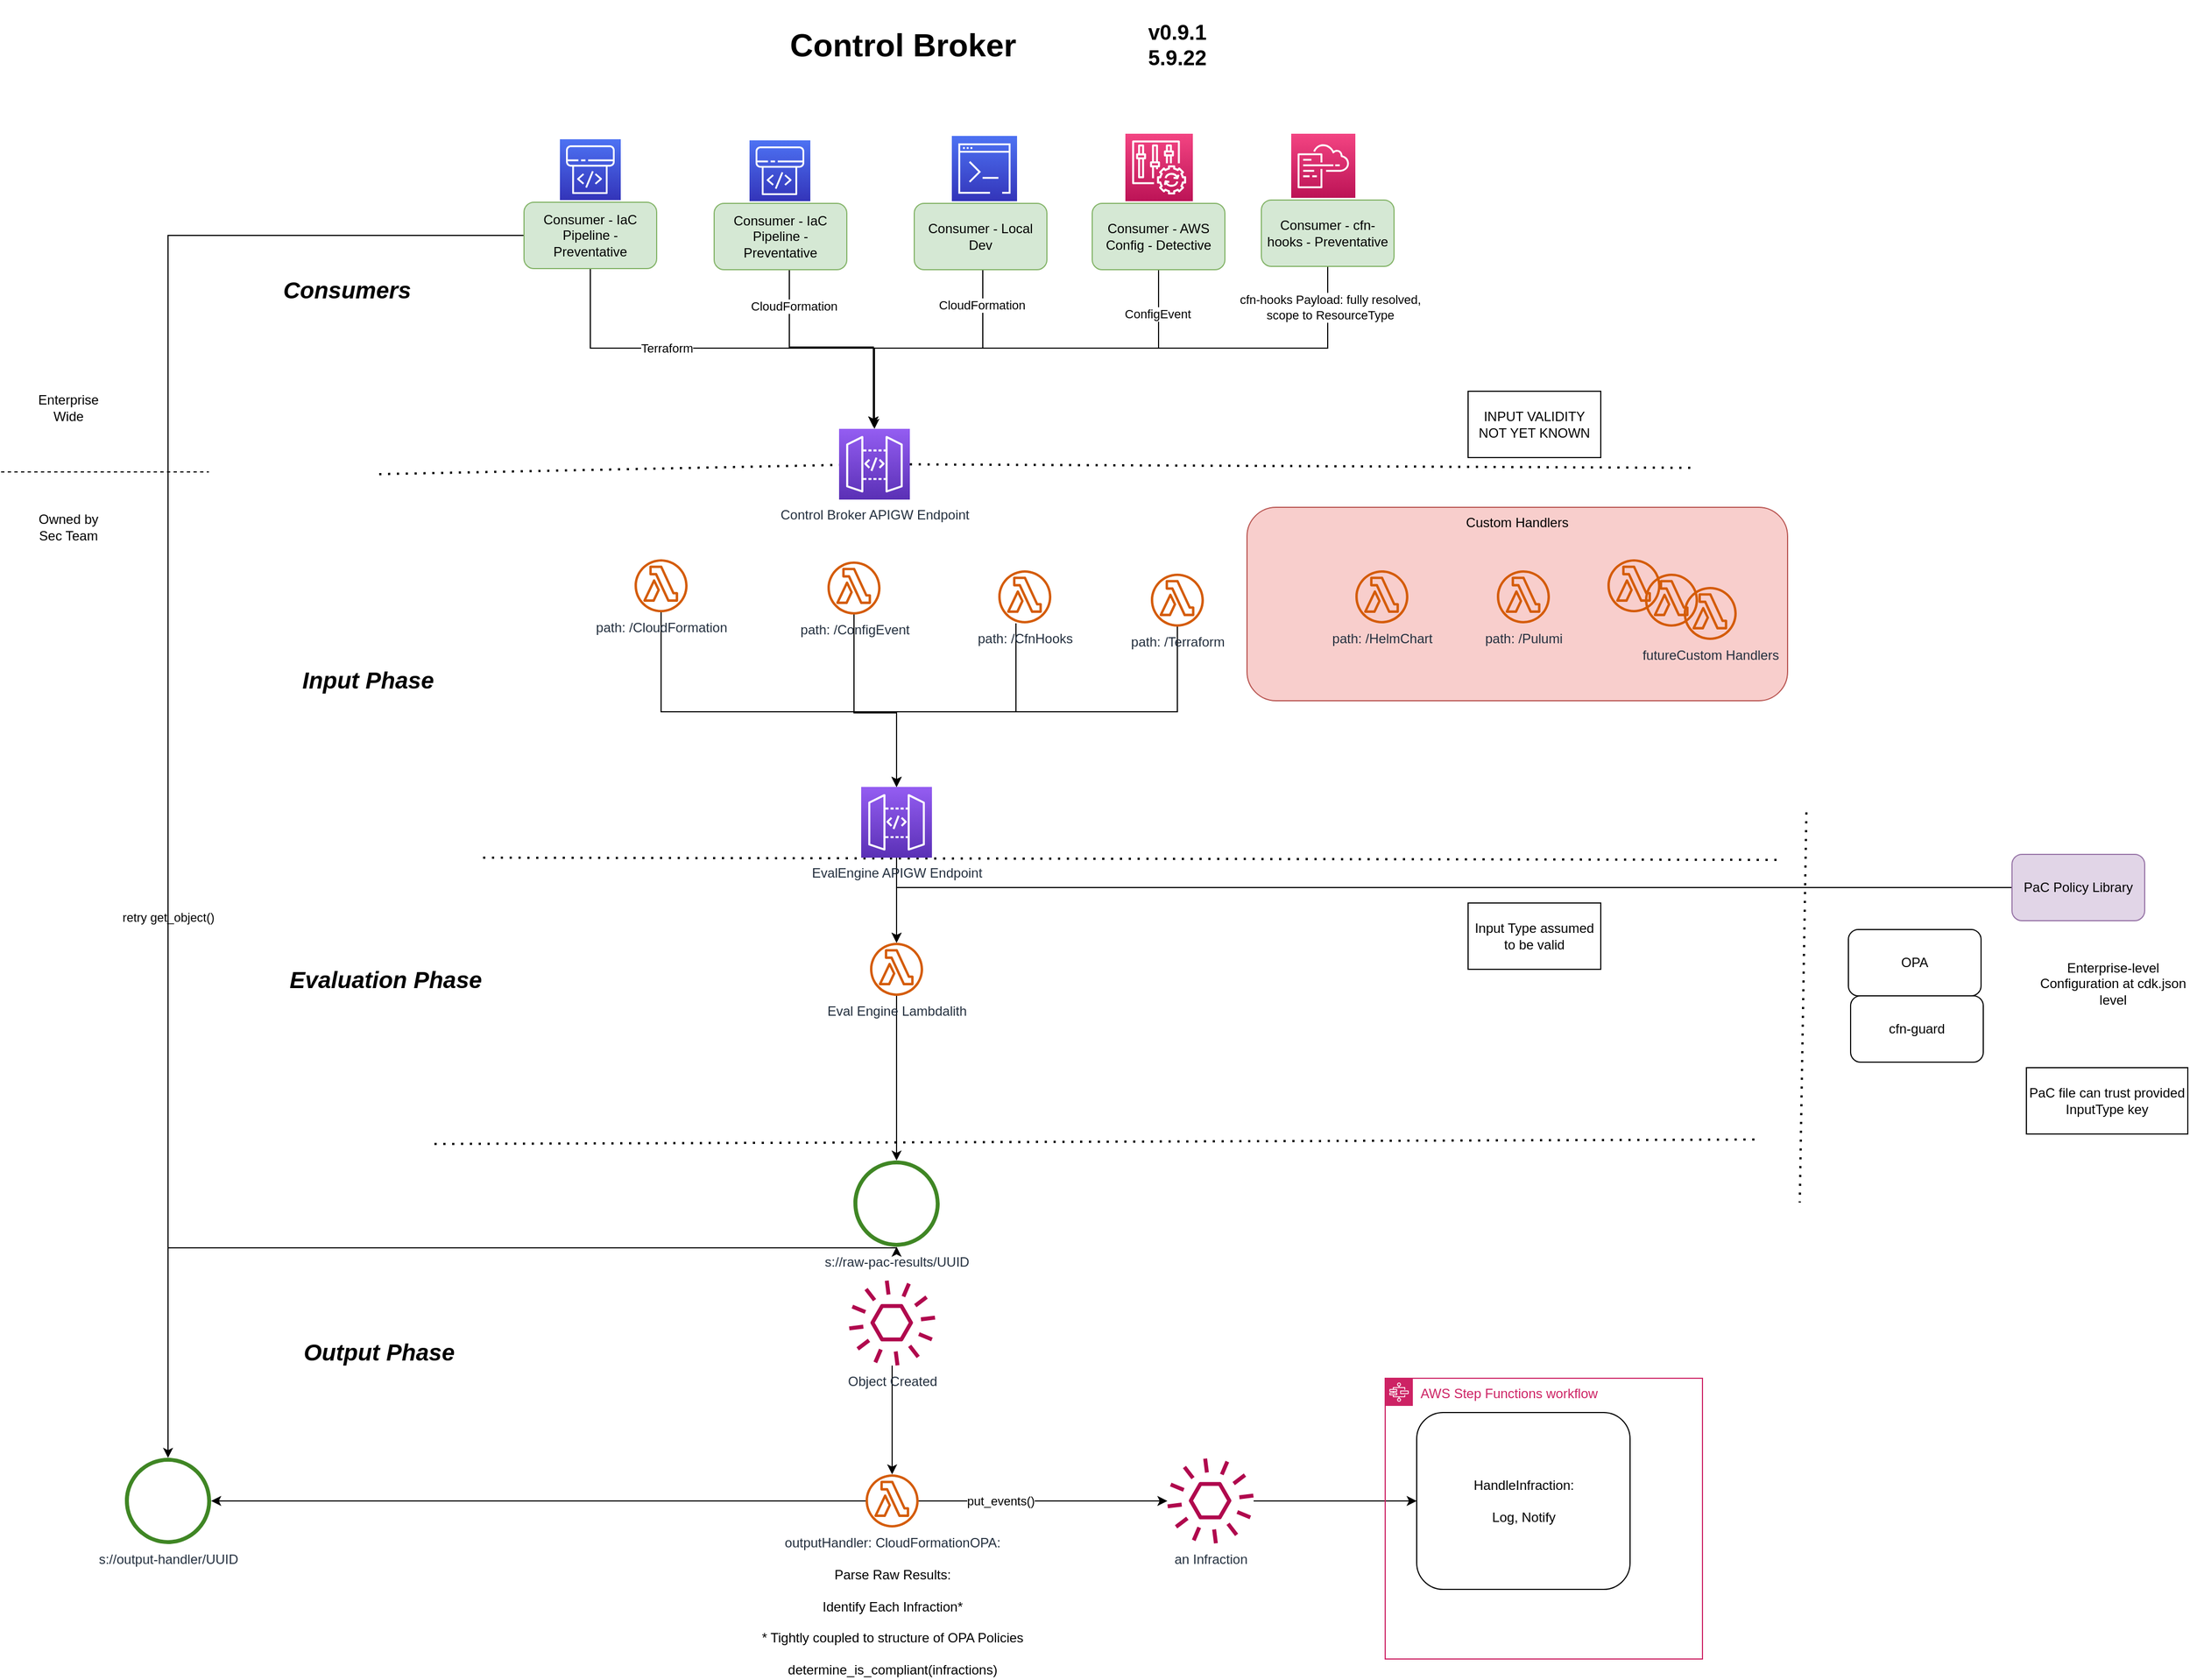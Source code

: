 <mxfile version="17.4.6" type="github">
  <diagram id="O6_g6rfeyY3l5yGmUPyJ" name="Page-1">
    <mxGraphModel dx="509" dy="277" grid="0" gridSize="10" guides="1" tooltips="1" connect="1" arrows="1" fold="1" page="0" pageScale="1" pageWidth="850" pageHeight="1100" math="0" shadow="0">
      <root>
        <mxCell id="0" />
        <mxCell id="1" parent="0" />
        <mxCell id="byVDY29nQZF4VSURBHe3-1" value="Custom Handlers" style="fillColor=#f8cecc;strokeColor=#b85450;dashed=0;verticalAlign=top;fontStyle=0;rounded=1;" parent="1" vertex="1">
          <mxGeometry x="3681" y="2134" width="489" height="175" as="geometry" />
        </mxCell>
        <mxCell id="byVDY29nQZF4VSURBHe3-5" style="edgeStyle=orthogonalEdgeStyle;rounded=0;orthogonalLoop=1;jettySize=auto;html=1;" parent="1" source="byVDY29nQZF4VSURBHe3-7" edge="1">
          <mxGeometry relative="1" as="geometry">
            <mxPoint x="3343" y="2061" as="targetPoint" />
            <Array as="points">
              <mxPoint x="3267" y="1989" />
              <mxPoint x="3343" y="1989" />
            </Array>
          </mxGeometry>
        </mxCell>
        <mxCell id="byVDY29nQZF4VSURBHe3-6" value="CloudFormation" style="edgeLabel;html=1;align=center;verticalAlign=middle;resizable=0;points=[];" parent="byVDY29nQZF4VSURBHe3-5" vertex="1" connectable="0">
          <mxGeometry x="-0.701" y="4" relative="1" as="geometry">
            <mxPoint as="offset" />
          </mxGeometry>
        </mxCell>
        <mxCell id="byVDY29nQZF4VSURBHe3-7" value="Consumer - IaC Pipeline - Preventative" style="rounded=1;whiteSpace=wrap;html=1;fillColor=#d5e8d4;strokeColor=#82b366;" parent="1" vertex="1">
          <mxGeometry x="3199" y="1859" width="120" height="60" as="geometry" />
        </mxCell>
        <mxCell id="byVDY29nQZF4VSURBHe3-8" style="edgeStyle=orthogonalEdgeStyle;rounded=0;orthogonalLoop=1;jettySize=auto;html=1;" parent="1" source="byVDY29nQZF4VSURBHe3-10" edge="1">
          <mxGeometry relative="1" as="geometry">
            <mxPoint x="3343" y="2061" as="targetPoint" />
            <Array as="points">
              <mxPoint x="3442" y="1990" />
              <mxPoint x="3343" y="1990" />
            </Array>
          </mxGeometry>
        </mxCell>
        <mxCell id="byVDY29nQZF4VSURBHe3-9" value="CloudFormation" style="edgeLabel;html=1;align=center;verticalAlign=middle;resizable=0;points=[];" parent="byVDY29nQZF4VSURBHe3-8" vertex="1" connectable="0">
          <mxGeometry x="-0.737" y="-1" relative="1" as="geometry">
            <mxPoint as="offset" />
          </mxGeometry>
        </mxCell>
        <mxCell id="byVDY29nQZF4VSURBHe3-10" value="Consumer - Local Dev" style="rounded=1;whiteSpace=wrap;html=1;fillColor=#d5e8d4;strokeColor=#82b366;" parent="1" vertex="1">
          <mxGeometry x="3380" y="1859" width="120" height="60" as="geometry" />
        </mxCell>
        <mxCell id="byVDY29nQZF4VSURBHe3-11" value="" style="endArrow=none;dashed=1;html=1;dashPattern=1 3;strokeWidth=2;rounded=0;startArrow=none;" parent="1" source="byVDY29nQZF4VSURBHe3-29" edge="1">
          <mxGeometry width="50" height="50" relative="1" as="geometry">
            <mxPoint x="2896" y="2104" as="sourcePoint" />
            <mxPoint x="4083" y="2098.289" as="targetPoint" />
          </mxGeometry>
        </mxCell>
        <mxCell id="byVDY29nQZF4VSURBHe3-12" value="Input Type assumed to be valid" style="rounded=0;whiteSpace=wrap;html=1;" parent="1" vertex="1">
          <mxGeometry x="3881" y="2492" width="120" height="60" as="geometry" />
        </mxCell>
        <mxCell id="byVDY29nQZF4VSURBHe3-13" value="INPUT VALIDITY NOT YET KNOWN" style="rounded=0;whiteSpace=wrap;html=1;" parent="1" vertex="1">
          <mxGeometry x="3881" y="2029" width="120" height="60" as="geometry" />
        </mxCell>
        <mxCell id="byVDY29nQZF4VSURBHe3-16" value="" style="endArrow=none;dashed=1;html=1;dashPattern=1 3;strokeWidth=2;rounded=0;" parent="1" edge="1">
          <mxGeometry width="50" height="50" relative="1" as="geometry">
            <mxPoint x="2946" y="2710" as="sourcePoint" />
            <mxPoint x="4140" y="2706" as="targetPoint" />
          </mxGeometry>
        </mxCell>
        <mxCell id="byVDY29nQZF4VSURBHe3-17" value="" style="endArrow=none;dashed=1;html=1;dashPattern=1 3;strokeWidth=2;rounded=0;startArrow=none;" parent="1" edge="1">
          <mxGeometry width="50" height="50" relative="1" as="geometry">
            <mxPoint x="2990" y="2451" as="sourcePoint" />
            <mxPoint x="4166" y="2453" as="targetPoint" />
          </mxGeometry>
        </mxCell>
        <mxCell id="byVDY29nQZF4VSURBHe3-69" style="edgeStyle=orthogonalEdgeStyle;rounded=0;orthogonalLoop=1;jettySize=auto;html=1;fontSize=19;" parent="1" source="byVDY29nQZF4VSURBHe3-19" target="byVDY29nQZF4VSURBHe3-62" edge="1">
          <mxGeometry relative="1" as="geometry" />
        </mxCell>
        <mxCell id="byVDY29nQZF4VSURBHe3-19" value="PaC Policy Library" style="rounded=1;whiteSpace=wrap;html=1;fillColor=#e1d5e7;strokeColor=#9673a6;" parent="1" vertex="1">
          <mxGeometry x="4373" y="2448" width="120" height="60" as="geometry" />
        </mxCell>
        <mxCell id="byVDY29nQZF4VSURBHe3-20" value="PaC file can trust provided InputType key" style="rounded=0;whiteSpace=wrap;html=1;" parent="1" vertex="1">
          <mxGeometry x="4386" y="2641" width="146" height="60" as="geometry" />
        </mxCell>
        <mxCell id="byVDY29nQZF4VSURBHe3-21" style="edgeStyle=orthogonalEdgeStyle;rounded=0;orthogonalLoop=1;jettySize=auto;html=1;" parent="1" source="byVDY29nQZF4VSURBHe3-23" edge="1">
          <mxGeometry relative="1" as="geometry">
            <mxPoint x="3343" y="2061" as="targetPoint" />
            <Array as="points">
              <mxPoint x="3601" y="1990" />
              <mxPoint x="3343" y="1990" />
            </Array>
          </mxGeometry>
        </mxCell>
        <mxCell id="byVDY29nQZF4VSURBHe3-22" value="ConfigEvent" style="edgeLabel;html=1;align=center;verticalAlign=middle;resizable=0;points=[];" parent="byVDY29nQZF4VSURBHe3-21" vertex="1" connectable="0">
          <mxGeometry x="-0.799" y="-1" relative="1" as="geometry">
            <mxPoint as="offset" />
          </mxGeometry>
        </mxCell>
        <mxCell id="byVDY29nQZF4VSURBHe3-23" value="Consumer - AWS Config - Detective" style="rounded=1;whiteSpace=wrap;html=1;fillColor=#d5e8d4;strokeColor=#82b366;" parent="1" vertex="1">
          <mxGeometry x="3541" y="1859" width="120" height="60" as="geometry" />
        </mxCell>
        <mxCell id="byVDY29nQZF4VSURBHe3-24" style="edgeStyle=orthogonalEdgeStyle;rounded=0;orthogonalLoop=1;jettySize=auto;html=1;" parent="1" source="byVDY29nQZF4VSURBHe3-28" edge="1">
          <mxGeometry relative="1" as="geometry">
            <mxPoint x="3343" y="2061" as="targetPoint" />
            <Array as="points">
              <mxPoint x="3087" y="1990" />
              <mxPoint x="3343" y="1990" />
            </Array>
          </mxGeometry>
        </mxCell>
        <mxCell id="byVDY29nQZF4VSURBHe3-25" value="Terraform" style="edgeLabel;html=1;align=center;verticalAlign=middle;resizable=0;points=[];" parent="byVDY29nQZF4VSURBHe3-24" vertex="1" connectable="0">
          <mxGeometry x="-0.293" relative="1" as="geometry">
            <mxPoint as="offset" />
          </mxGeometry>
        </mxCell>
        <mxCell id="byVDY29nQZF4VSURBHe3-26" style="edgeStyle=orthogonalEdgeStyle;rounded=0;orthogonalLoop=1;jettySize=auto;html=1;" parent="1" source="byVDY29nQZF4VSURBHe3-28" target="Pe6eLcHGZdQqA4otXiGX-3" edge="1">
          <mxGeometry relative="1" as="geometry">
            <mxPoint x="2766" y="1993.001" as="targetPoint" />
            <Array as="points">
              <mxPoint x="2705" y="1888" />
              <mxPoint x="2705" y="2804" />
            </Array>
          </mxGeometry>
        </mxCell>
        <mxCell id="byVDY29nQZF4VSURBHe3-27" value="retry get_object()" style="edgeLabel;html=1;align=center;verticalAlign=middle;resizable=0;points=[];" parent="byVDY29nQZF4VSURBHe3-26" vertex="1" connectable="0">
          <mxGeometry x="-0.011" relative="1" as="geometry">
            <mxPoint as="offset" />
          </mxGeometry>
        </mxCell>
        <mxCell id="Pe6eLcHGZdQqA4otXiGX-18" style="edgeStyle=orthogonalEdgeStyle;rounded=0;orthogonalLoop=1;jettySize=auto;html=1;fontSize=21;" parent="1" source="byVDY29nQZF4VSURBHe3-28" edge="1" target="bNEK6T78voPbk1FEEOTQ-4">
          <mxGeometry relative="1" as="geometry">
            <mxPoint x="2701.5" y="3180" as="targetPoint" />
          </mxGeometry>
        </mxCell>
        <mxCell id="byVDY29nQZF4VSURBHe3-28" value="Consumer - IaC Pipeline - Preventative" style="rounded=1;whiteSpace=wrap;html=1;fillColor=#d5e8d4;strokeColor=#82b366;" parent="1" vertex="1">
          <mxGeometry x="3027" y="1858" width="120" height="60" as="geometry" />
        </mxCell>
        <mxCell id="byVDY29nQZF4VSURBHe3-29" value="Control Broker APIGW Endpoint" style="sketch=0;points=[[0,0,0],[0.25,0,0],[0.5,0,0],[0.75,0,0],[1,0,0],[0,1,0],[0.25,1,0],[0.5,1,0],[0.75,1,0],[1,1,0],[0,0.25,0],[0,0.5,0],[0,0.75,0],[1,0.25,0],[1,0.5,0],[1,0.75,0]];outlineConnect=0;fontColor=#232F3E;gradientColor=#945DF2;gradientDirection=north;fillColor=#5A30B5;strokeColor=#ffffff;dashed=0;verticalLabelPosition=bottom;verticalAlign=top;align=center;html=1;fontSize=12;fontStyle=0;aspect=fixed;shape=mxgraph.aws4.resourceIcon;resIcon=mxgraph.aws4.api_gateway;" parent="1" vertex="1">
          <mxGeometry x="3312" y="2063" width="64" height="64" as="geometry" />
        </mxCell>
        <mxCell id="byVDY29nQZF4VSURBHe3-30" value="" style="endArrow=none;dashed=1;html=1;dashPattern=1 3;strokeWidth=2;rounded=0;" parent="1" target="byVDY29nQZF4VSURBHe3-29" edge="1">
          <mxGeometry width="50" height="50" relative="1" as="geometry">
            <mxPoint x="2896" y="2104" as="sourcePoint" />
            <mxPoint x="4083" y="2098.289" as="targetPoint" />
          </mxGeometry>
        </mxCell>
        <mxCell id="byVDY29nQZF4VSURBHe3-64" style="edgeStyle=orthogonalEdgeStyle;rounded=0;orthogonalLoop=1;jettySize=auto;html=1;fontSize=19;" parent="1" source="byVDY29nQZF4VSURBHe3-32" target="byVDY29nQZF4VSURBHe3-59" edge="1">
          <mxGeometry relative="1" as="geometry">
            <Array as="points">
              <mxPoint x="3151" y="2319" />
              <mxPoint x="3364" y="2319" />
            </Array>
          </mxGeometry>
        </mxCell>
        <mxCell id="byVDY29nQZF4VSURBHe3-32" value="path: /CloudFormation" style="sketch=0;outlineConnect=0;fontColor=#232F3E;gradientColor=none;fillColor=#D45B07;strokeColor=none;dashed=0;verticalLabelPosition=bottom;verticalAlign=top;align=center;html=1;fontSize=12;fontStyle=0;aspect=fixed;pointerEvents=1;shape=mxgraph.aws4.lambda_function;" parent="1" vertex="1">
          <mxGeometry x="3127" y="2181" width="48" height="48" as="geometry" />
        </mxCell>
        <mxCell id="byVDY29nQZF4VSURBHe3-65" style="edgeStyle=orthogonalEdgeStyle;rounded=0;orthogonalLoop=1;jettySize=auto;html=1;fontSize=19;" parent="1" source="byVDY29nQZF4VSURBHe3-34" target="byVDY29nQZF4VSURBHe3-59" edge="1">
          <mxGeometry relative="1" as="geometry">
            <Array as="points">
              <mxPoint x="3325" y="2320" />
              <mxPoint x="3364" y="2320" />
            </Array>
          </mxGeometry>
        </mxCell>
        <mxCell id="byVDY29nQZF4VSURBHe3-34" value="path: /ConfigEvent" style="sketch=0;outlineConnect=0;fontColor=#232F3E;gradientColor=none;fillColor=#D45B07;strokeColor=none;dashed=0;verticalLabelPosition=bottom;verticalAlign=top;align=center;html=1;fontSize=12;fontStyle=0;aspect=fixed;pointerEvents=1;shape=mxgraph.aws4.lambda_function;" parent="1" vertex="1">
          <mxGeometry x="3301.5" y="2183" width="48" height="48" as="geometry" />
        </mxCell>
        <mxCell id="byVDY29nQZF4VSURBHe3-66" style="edgeStyle=orthogonalEdgeStyle;rounded=0;orthogonalLoop=1;jettySize=auto;html=1;fontSize=19;" parent="1" source="byVDY29nQZF4VSURBHe3-37" target="byVDY29nQZF4VSURBHe3-59" edge="1">
          <mxGeometry relative="1" as="geometry">
            <Array as="points">
              <mxPoint x="3618" y="2319" />
              <mxPoint x="3364" y="2319" />
            </Array>
          </mxGeometry>
        </mxCell>
        <mxCell id="byVDY29nQZF4VSURBHe3-37" value="path: /Terraform" style="sketch=0;outlineConnect=0;fontColor=#232F3E;gradientColor=none;fillColor=#D45B07;strokeColor=none;dashed=0;verticalLabelPosition=bottom;verticalAlign=top;align=center;html=1;fontSize=12;fontStyle=0;aspect=fixed;pointerEvents=1;shape=mxgraph.aws4.lambda_function;" parent="1" vertex="1">
          <mxGeometry x="3594" y="2194" width="48" height="48" as="geometry" />
        </mxCell>
        <mxCell id="byVDY29nQZF4VSURBHe3-38" value="path: /HelmChart" style="sketch=0;outlineConnect=0;fontColor=#232F3E;gradientColor=none;fillColor=#D45B07;strokeColor=none;dashed=0;verticalLabelPosition=bottom;verticalAlign=top;align=center;html=1;fontSize=12;fontStyle=0;aspect=fixed;pointerEvents=1;shape=mxgraph.aws4.lambda_function;" parent="1" vertex="1">
          <mxGeometry x="3779" y="2191" width="48" height="48" as="geometry" />
        </mxCell>
        <mxCell id="byVDY29nQZF4VSURBHe3-39" value="path: /Pulumi" style="sketch=0;outlineConnect=0;fontColor=#232F3E;gradientColor=none;fillColor=#D45B07;strokeColor=none;dashed=0;verticalLabelPosition=bottom;verticalAlign=top;align=center;html=1;fontSize=12;fontStyle=0;aspect=fixed;pointerEvents=1;shape=mxgraph.aws4.lambda_function;" parent="1" vertex="1">
          <mxGeometry x="3907" y="2191" width="48" height="48" as="geometry" />
        </mxCell>
        <mxCell id="byVDY29nQZF4VSURBHe3-42" value="" style="sketch=0;outlineConnect=0;fontColor=#232F3E;gradientColor=none;fillColor=#D45B07;strokeColor=none;dashed=0;verticalLabelPosition=bottom;verticalAlign=top;align=center;html=1;fontSize=12;fontStyle=0;aspect=fixed;pointerEvents=1;shape=mxgraph.aws4.lambda_function;" parent="1" vertex="1">
          <mxGeometry x="4007" y="2181" width="48" height="48" as="geometry" />
        </mxCell>
        <mxCell id="byVDY29nQZF4VSURBHe3-43" value="" style="sketch=0;outlineConnect=0;fontColor=#232F3E;gradientColor=none;fillColor=#D45B07;strokeColor=none;dashed=0;verticalLabelPosition=bottom;verticalAlign=top;align=center;html=1;fontSize=12;fontStyle=0;aspect=fixed;pointerEvents=1;shape=mxgraph.aws4.lambda_function;" parent="1" vertex="1">
          <mxGeometry x="4041" y="2194" width="48" height="48" as="geometry" />
        </mxCell>
        <mxCell id="byVDY29nQZF4VSURBHe3-44" value="futureCustom Handlers" style="sketch=0;outlineConnect=0;fontColor=#232F3E;gradientColor=none;fillColor=#D45B07;strokeColor=none;dashed=0;verticalLabelPosition=bottom;verticalAlign=top;align=center;html=1;fontSize=12;fontStyle=0;aspect=fixed;pointerEvents=1;shape=mxgraph.aws4.lambda_function;" parent="1" vertex="1">
          <mxGeometry x="4076" y="2206" width="48" height="48" as="geometry" />
        </mxCell>
        <mxCell id="byVDY29nQZF4VSURBHe3-46" value="" style="endArrow=none;dashed=1;html=1;rounded=0;" parent="1" edge="1">
          <mxGeometry width="50" height="50" relative="1" as="geometry">
            <mxPoint x="2554" y="2102" as="sourcePoint" />
            <mxPoint x="2742" y="2102" as="targetPoint" />
          </mxGeometry>
        </mxCell>
        <mxCell id="byVDY29nQZF4VSURBHe3-47" value="Enterprise Wide" style="text;html=1;strokeColor=none;fillColor=none;align=center;verticalAlign=middle;whiteSpace=wrap;rounded=0;" parent="1" vertex="1">
          <mxGeometry x="2585" y="2029" width="60" height="30" as="geometry" />
        </mxCell>
        <mxCell id="byVDY29nQZF4VSURBHe3-48" value="Owned by Sec Team" style="text;html=1;strokeColor=none;fillColor=none;align=center;verticalAlign=middle;whiteSpace=wrap;rounded=0;" parent="1" vertex="1">
          <mxGeometry x="2585" y="2137" width="60" height="30" as="geometry" />
        </mxCell>
        <mxCell id="byVDY29nQZF4VSURBHe3-49" value="OPA" style="rounded=1;whiteSpace=wrap;html=1;" parent="1" vertex="1">
          <mxGeometry x="4225" y="2516" width="120" height="60" as="geometry" />
        </mxCell>
        <mxCell id="byVDY29nQZF4VSURBHe3-50" value="cfn-guard" style="rounded=1;whiteSpace=wrap;html=1;" parent="1" vertex="1">
          <mxGeometry x="4227" y="2576" width="120" height="60" as="geometry" />
        </mxCell>
        <mxCell id="byVDY29nQZF4VSURBHe3-51" value="Enterprise-level Configuration at cdk.json level" style="text;html=1;strokeColor=none;fillColor=none;align=center;verticalAlign=middle;whiteSpace=wrap;rounded=0;" parent="1" vertex="1">
          <mxGeometry x="4396" y="2528" width="137" height="73" as="geometry" />
        </mxCell>
        <mxCell id="byVDY29nQZF4VSURBHe3-58" value="v0.9.1&lt;br style=&quot;font-size: 19px&quot;&gt;5.9.22" style="text;html=1;strokeColor=none;fillColor=none;align=center;verticalAlign=middle;whiteSpace=wrap;rounded=0;fontSize=19;fontStyle=1" parent="1" vertex="1">
          <mxGeometry x="3508" y="1675" width="220" height="82" as="geometry" />
        </mxCell>
        <mxCell id="byVDY29nQZF4VSURBHe3-63" style="edgeStyle=orthogonalEdgeStyle;rounded=0;orthogonalLoop=1;jettySize=auto;html=1;fontSize=19;" parent="1" source="byVDY29nQZF4VSURBHe3-59" target="byVDY29nQZF4VSURBHe3-62" edge="1">
          <mxGeometry relative="1" as="geometry" />
        </mxCell>
        <mxCell id="byVDY29nQZF4VSURBHe3-59" value="EvalEngine APIGW Endpoint" style="sketch=0;points=[[0,0,0],[0.25,0,0],[0.5,0,0],[0.75,0,0],[1,0,0],[0,1,0],[0.25,1,0],[0.5,1,0],[0.75,1,0],[1,1,0],[0,0.25,0],[0,0.5,0],[0,0.75,0],[1,0.25,0],[1,0.5,0],[1,0.75,0]];outlineConnect=0;fontColor=#232F3E;gradientColor=#945DF2;gradientDirection=north;fillColor=#5A30B5;strokeColor=#ffffff;dashed=0;verticalLabelPosition=bottom;verticalAlign=top;align=center;html=1;fontSize=12;fontStyle=0;aspect=fixed;shape=mxgraph.aws4.resourceIcon;resIcon=mxgraph.aws4.api_gateway;" parent="1" vertex="1">
          <mxGeometry x="3332" y="2387" width="64" height="64" as="geometry" />
        </mxCell>
        <mxCell id="Pe6eLcHGZdQqA4otXiGX-4" style="edgeStyle=orthogonalEdgeStyle;rounded=0;orthogonalLoop=1;jettySize=auto;html=1;" parent="1" source="byVDY29nQZF4VSURBHe3-62" target="Pe6eLcHGZdQqA4otXiGX-3" edge="1">
          <mxGeometry relative="1" as="geometry" />
        </mxCell>
        <mxCell id="byVDY29nQZF4VSURBHe3-62" value="Eval Engine Lambdalith" style="sketch=0;outlineConnect=0;fontColor=#232F3E;gradientColor=none;fillColor=#D45B07;strokeColor=none;dashed=0;verticalLabelPosition=bottom;verticalAlign=top;align=center;html=1;fontSize=12;fontStyle=0;aspect=fixed;pointerEvents=1;shape=mxgraph.aws4.lambda_function;" parent="1" vertex="1">
          <mxGeometry x="3340" y="2528" width="48" height="48" as="geometry" />
        </mxCell>
        <mxCell id="ki6wqRR0jORyxwZCw4FG-2" style="edgeStyle=orthogonalEdgeStyle;rounded=0;orthogonalLoop=1;jettySize=auto;html=1;" parent="1" source="ki6wqRR0jORyxwZCw4FG-1" target="byVDY29nQZF4VSURBHe3-59" edge="1">
          <mxGeometry relative="1" as="geometry">
            <Array as="points">
              <mxPoint x="3472" y="2319" />
              <mxPoint x="3364" y="2319" />
            </Array>
          </mxGeometry>
        </mxCell>
        <mxCell id="ki6wqRR0jORyxwZCw4FG-1" value="path: /CfnHooks" style="sketch=0;outlineConnect=0;fontColor=#232F3E;gradientColor=none;fillColor=#D45B07;strokeColor=none;dashed=0;verticalLabelPosition=bottom;verticalAlign=top;align=center;html=1;fontSize=12;fontStyle=0;aspect=fixed;pointerEvents=1;shape=mxgraph.aws4.lambda_function;" parent="1" vertex="1">
          <mxGeometry x="3456" y="2191" width="48" height="48" as="geometry" />
        </mxCell>
        <mxCell id="ki6wqRR0jORyxwZCw4FG-4" style="edgeStyle=orthogonalEdgeStyle;rounded=0;orthogonalLoop=1;jettySize=auto;html=1;entryX=0.5;entryY=0;entryDx=0;entryDy=0;entryPerimeter=0;" parent="1" source="ki6wqRR0jORyxwZCw4FG-3" target="byVDY29nQZF4VSURBHe3-29" edge="1">
          <mxGeometry relative="1" as="geometry">
            <Array as="points">
              <mxPoint x="3754" y="1990" />
              <mxPoint x="3344" y="1990" />
            </Array>
          </mxGeometry>
        </mxCell>
        <mxCell id="ki6wqRR0jORyxwZCw4FG-5" value="cfn-hooks Payload: fully resolved,&lt;br&gt;scope to ResourceType" style="edgeLabel;html=1;align=center;verticalAlign=middle;resizable=0;points=[];" parent="ki6wqRR0jORyxwZCw4FG-4" vertex="1" connectable="0">
          <mxGeometry x="-0.806" y="2" relative="1" as="geometry">
            <mxPoint y="-17" as="offset" />
          </mxGeometry>
        </mxCell>
        <mxCell id="ki6wqRR0jORyxwZCw4FG-3" value="Consumer - cfn-hooks - Preventative" style="rounded=1;whiteSpace=wrap;html=1;fillColor=#d5e8d4;strokeColor=#82b366;" parent="1" vertex="1">
          <mxGeometry x="3694" y="1856" width="120" height="60" as="geometry" />
        </mxCell>
        <mxCell id="Pe6eLcHGZdQqA4otXiGX-1" value="" style="endArrow=none;dashed=1;html=1;dashPattern=1 3;strokeWidth=2;rounded=0;" parent="1" edge="1">
          <mxGeometry width="50" height="50" relative="1" as="geometry">
            <mxPoint x="4187" y="2410" as="sourcePoint" />
            <mxPoint x="4181" y="2763" as="targetPoint" />
          </mxGeometry>
        </mxCell>
        <mxCell id="Pe6eLcHGZdQqA4otXiGX-3" value="s://raw-pac-results/UUID" style="sketch=0;outlineConnect=0;fontColor=#232F3E;gradientColor=none;fillColor=#3F8624;strokeColor=none;dashed=0;verticalLabelPosition=bottom;verticalAlign=top;align=center;html=1;fontSize=12;fontStyle=0;aspect=fixed;pointerEvents=1;shape=mxgraph.aws4.object;" parent="1" vertex="1">
          <mxGeometry x="3325" y="2725" width="78" height="78" as="geometry" />
        </mxCell>
        <mxCell id="Pe6eLcHGZdQqA4otXiGX-7" value="HandleInfraction:&lt;br&gt;&lt;br&gt;Log, Notify" style="rounded=1;whiteSpace=wrap;html=1;" parent="1" vertex="1">
          <mxGeometry x="3834.5" y="2953" width="193" height="160" as="geometry" />
        </mxCell>
        <mxCell id="Pe6eLcHGZdQqA4otXiGX-17" style="edgeStyle=orthogonalEdgeStyle;rounded=0;orthogonalLoop=1;jettySize=auto;html=1;fontSize=21;" parent="1" source="Pe6eLcHGZdQqA4otXiGX-9" target="Pe6eLcHGZdQqA4otXiGX-7" edge="1">
          <mxGeometry relative="1" as="geometry" />
        </mxCell>
        <mxCell id="Pe6eLcHGZdQqA4otXiGX-9" value="an Infraction" style="sketch=0;outlineConnect=0;fontColor=#232F3E;gradientColor=none;fillColor=#B0084D;strokeColor=none;dashed=0;verticalLabelPosition=bottom;verticalAlign=top;align=center;html=1;fontSize=12;fontStyle=0;aspect=fixed;pointerEvents=1;shape=mxgraph.aws4.event;" parent="1" vertex="1">
          <mxGeometry x="3609" y="2994" width="78" height="78" as="geometry" />
        </mxCell>
        <mxCell id="Pe6eLcHGZdQqA4otXiGX-22" style="edgeStyle=orthogonalEdgeStyle;rounded=0;orthogonalLoop=1;jettySize=auto;html=1;fontSize=21;" parent="1" source="Pe6eLcHGZdQqA4otXiGX-10" target="Pe6eLcHGZdQqA4otXiGX-9" edge="1">
          <mxGeometry relative="1" as="geometry" />
        </mxCell>
        <mxCell id="bNEK6T78voPbk1FEEOTQ-2" value="put_events()" style="edgeLabel;html=1;align=center;verticalAlign=middle;resizable=0;points=[];" parent="Pe6eLcHGZdQqA4otXiGX-22" vertex="1" connectable="0">
          <mxGeometry x="-0.342" relative="1" as="geometry">
            <mxPoint as="offset" />
          </mxGeometry>
        </mxCell>
        <mxCell id="bNEK6T78voPbk1FEEOTQ-5" style="edgeStyle=orthogonalEdgeStyle;rounded=0;orthogonalLoop=1;jettySize=auto;html=1;" parent="1" source="Pe6eLcHGZdQqA4otXiGX-10" target="bNEK6T78voPbk1FEEOTQ-4" edge="1">
          <mxGeometry relative="1" as="geometry" />
        </mxCell>
        <mxCell id="Pe6eLcHGZdQqA4otXiGX-10" value="outputHandler: CloudFormationOPA:&lt;br&gt;&lt;br&gt;&lt;span style=&quot;color: rgb(0, 0, 0);&quot;&gt;Parse Raw Results:&lt;/span&gt;&lt;br style=&quot;color: rgb(0, 0, 0);&quot;&gt;&lt;br style=&quot;color: rgb(0, 0, 0);&quot;&gt;&lt;span style=&quot;color: rgb(0, 0, 0);&quot;&gt;Identify Each Infraction*&lt;/span&gt;&lt;br style=&quot;color: rgb(0, 0, 0);&quot;&gt;&lt;br style=&quot;color: rgb(0, 0, 0);&quot;&gt;&lt;span style=&quot;color: rgb(0, 0, 0);&quot;&gt;* Tightly coupled to structure of OPA Policies&lt;br&gt;&lt;br&gt;&lt;/span&gt;&lt;span style=&quot;color: rgb(0, 0, 0);&quot;&gt;determine_is_compliant(infractions)&lt;/span&gt;&lt;span style=&quot;color: rgb(0, 0, 0);&quot;&gt;&lt;br&gt;&lt;/span&gt;" style="sketch=0;outlineConnect=0;fontColor=#232F3E;gradientColor=none;fillColor=#D45B07;strokeColor=none;dashed=0;verticalLabelPosition=bottom;verticalAlign=top;align=center;html=1;fontSize=12;fontStyle=0;aspect=fixed;pointerEvents=1;shape=mxgraph.aws4.lambda_function;" parent="1" vertex="1">
          <mxGeometry x="3336" y="3009" width="48" height="48" as="geometry" />
        </mxCell>
        <mxCell id="Pe6eLcHGZdQqA4otXiGX-11" value="Input Phase" style="text;html=1;strokeColor=none;fillColor=none;align=center;verticalAlign=middle;whiteSpace=wrap;rounded=0;fontSize=21;fontStyle=3" parent="1" vertex="1">
          <mxGeometry x="2805" y="2277" width="162" height="26" as="geometry" />
        </mxCell>
        <mxCell id="Pe6eLcHGZdQqA4otXiGX-12" value="Evaluation Phase" style="text;html=1;strokeColor=none;fillColor=none;align=center;verticalAlign=middle;whiteSpace=wrap;rounded=0;fontSize=21;fontStyle=3" parent="1" vertex="1">
          <mxGeometry x="2801" y="2548" width="202" height="26" as="geometry" />
        </mxCell>
        <mxCell id="Pe6eLcHGZdQqA4otXiGX-13" value="Output Phase" style="text;html=1;strokeColor=none;fillColor=none;align=center;verticalAlign=middle;whiteSpace=wrap;rounded=0;fontSize=21;fontStyle=3" parent="1" vertex="1">
          <mxGeometry x="2795" y="2885" width="202" height="26" as="geometry" />
        </mxCell>
        <mxCell id="Pe6eLcHGZdQqA4otXiGX-23" value="" style="sketch=0;points=[[0,0,0],[0.25,0,0],[0.5,0,0],[0.75,0,0],[1,0,0],[0,1,0],[0.25,1,0],[0.5,1,0],[0.75,1,0],[1,1,0],[0,0.25,0],[0,0.5,0],[0,0.75,0],[1,0.25,0],[1,0.5,0],[1,0.75,0]];outlineConnect=0;fontColor=#232F3E;gradientColor=#4D72F3;gradientDirection=north;fillColor=#3334B9;strokeColor=#ffffff;dashed=0;verticalLabelPosition=bottom;verticalAlign=top;align=center;html=1;fontSize=12;fontStyle=0;aspect=fixed;shape=mxgraph.aws4.resourceIcon;resIcon=mxgraph.aws4.codepipeline;" parent="1" vertex="1">
          <mxGeometry x="3231" y="1802" width="55" height="55" as="geometry" />
        </mxCell>
        <mxCell id="Pe6eLcHGZdQqA4otXiGX-24" value="" style="sketch=0;points=[[0,0,0],[0.25,0,0],[0.5,0,0],[0.75,0,0],[1,0,0],[0,1,0],[0.25,1,0],[0.5,1,0],[0.75,1,0],[1,1,0],[0,0.25,0],[0,0.5,0],[0,0.75,0],[1,0.25,0],[1,0.5,0],[1,0.75,0]];outlineConnect=0;fontColor=#232F3E;gradientColor=#4D72F3;gradientDirection=north;fillColor=#3334B9;strokeColor=#ffffff;dashed=0;verticalLabelPosition=bottom;verticalAlign=top;align=center;html=1;fontSize=12;fontStyle=0;aspect=fixed;shape=mxgraph.aws4.resourceIcon;resIcon=mxgraph.aws4.codepipeline;" parent="1" vertex="1">
          <mxGeometry x="3059.5" y="1801" width="55" height="55" as="geometry" />
        </mxCell>
        <mxCell id="Pe6eLcHGZdQqA4otXiGX-25" value="" style="sketch=0;points=[[0,0,0],[0.25,0,0],[0.5,0,0],[0.75,0,0],[1,0,0],[0,1,0],[0.25,1,0],[0.5,1,0],[0.75,1,0],[1,1,0],[0,0.25,0],[0,0.5,0],[0,0.75,0],[1,0.25,0],[1,0.5,0],[1,0.75,0]];outlineConnect=0;fontColor=#232F3E;gradientColor=#4D72F3;gradientDirection=north;fillColor=#3334B9;strokeColor=#ffffff;dashed=0;verticalLabelPosition=bottom;verticalAlign=top;align=center;html=1;fontSize=12;fontStyle=0;aspect=fixed;shape=mxgraph.aws4.resourceIcon;resIcon=mxgraph.aws4.command_line_interface;" parent="1" vertex="1">
          <mxGeometry x="3414" y="1798" width="59" height="59" as="geometry" />
        </mxCell>
        <mxCell id="Pe6eLcHGZdQqA4otXiGX-27" value="" style="sketch=0;points=[[0,0,0],[0.25,0,0],[0.5,0,0],[0.75,0,0],[1,0,0],[0,1,0],[0.25,1,0],[0.5,1,0],[0.75,1,0],[1,1,0],[0,0.25,0],[0,0.5,0],[0,0.75,0],[1,0.25,0],[1,0.5,0],[1,0.75,0]];points=[[0,0,0],[0.25,0,0],[0.5,0,0],[0.75,0,0],[1,0,0],[0,1,0],[0.25,1,0],[0.5,1,0],[0.75,1,0],[1,1,0],[0,0.25,0],[0,0.5,0],[0,0.75,0],[1,0.25,0],[1,0.5,0],[1,0.75,0]];outlineConnect=0;fontColor=#232F3E;gradientColor=#F34482;gradientDirection=north;fillColor=#BC1356;strokeColor=#ffffff;dashed=0;verticalLabelPosition=bottom;verticalAlign=top;align=center;html=1;fontSize=12;fontStyle=0;aspect=fixed;shape=mxgraph.aws4.resourceIcon;resIcon=mxgraph.aws4.config;" parent="1" vertex="1">
          <mxGeometry x="3571" y="1796" width="61" height="61" as="geometry" />
        </mxCell>
        <mxCell id="Pe6eLcHGZdQqA4otXiGX-28" value="" style="sketch=0;points=[[0,0,0],[0.25,0,0],[0.5,0,0],[0.75,0,0],[1,0,0],[0,1,0],[0.25,1,0],[0.5,1,0],[0.75,1,0],[1,1,0],[0,0.25,0],[0,0.5,0],[0,0.75,0],[1,0.25,0],[1,0.5,0],[1,0.75,0]];points=[[0,0,0],[0.25,0,0],[0.5,0,0],[0.75,0,0],[1,0,0],[0,1,0],[0.25,1,0],[0.5,1,0],[0.75,1,0],[1,1,0],[0,0.25,0],[0,0.5,0],[0,0.75,0],[1,0.25,0],[1,0.5,0],[1,0.75,0]];outlineConnect=0;fontColor=#232F3E;gradientColor=#F34482;gradientDirection=north;fillColor=#BC1356;strokeColor=#ffffff;dashed=0;verticalLabelPosition=bottom;verticalAlign=top;align=center;html=1;fontSize=12;fontStyle=0;aspect=fixed;shape=mxgraph.aws4.resourceIcon;resIcon=mxgraph.aws4.cloudformation;" parent="1" vertex="1">
          <mxGeometry x="3721" y="1796" width="58" height="58" as="geometry" />
        </mxCell>
        <mxCell id="Pe6eLcHGZdQqA4otXiGX-29" value="&lt;font style=&quot;font-size: 29px;&quot;&gt;Control Broker&lt;/font&gt;" style="text;html=1;strokeColor=none;fillColor=none;align=center;verticalAlign=middle;whiteSpace=wrap;rounded=0;fontSize=19;fontStyle=1" parent="1" vertex="1">
          <mxGeometry x="3260" y="1675" width="220" height="82" as="geometry" />
        </mxCell>
        <mxCell id="LnTNzpP2XTJ122wjodGH-1" value="Consumers" style="text;html=1;strokeColor=none;fillColor=none;align=center;verticalAlign=middle;whiteSpace=wrap;rounded=0;fontSize=21;fontStyle=3" parent="1" vertex="1">
          <mxGeometry x="2786" y="1924" width="162" height="26" as="geometry" />
        </mxCell>
        <mxCell id="LnTNzpP2XTJ122wjodGH-2" value="AWS Step Functions workflow" style="points=[[0,0],[0.25,0],[0.5,0],[0.75,0],[1,0],[1,0.25],[1,0.5],[1,0.75],[1,1],[0.75,1],[0.5,1],[0.25,1],[0,1],[0,0.75],[0,0.5],[0,0.25]];outlineConnect=0;gradientColor=none;html=1;whiteSpace=wrap;fontSize=12;fontStyle=0;container=1;pointerEvents=0;collapsible=0;recursiveResize=0;shape=mxgraph.aws4.group;grIcon=mxgraph.aws4.group_aws_step_functions_workflow;strokeColor=#CD2264;fillColor=none;verticalAlign=top;align=left;spacingLeft=30;fontColor=#CD2264;dashed=0;" parent="1" vertex="1">
          <mxGeometry x="3806" y="2922" width="287" height="254" as="geometry" />
        </mxCell>
        <mxCell id="bNEK6T78voPbk1FEEOTQ-3" style="edgeStyle=orthogonalEdgeStyle;rounded=0;orthogonalLoop=1;jettySize=auto;html=1;" parent="1" source="bNEK6T78voPbk1FEEOTQ-1" target="Pe6eLcHGZdQqA4otXiGX-10" edge="1">
          <mxGeometry relative="1" as="geometry" />
        </mxCell>
        <mxCell id="bNEK6T78voPbk1FEEOTQ-1" value="Object Created" style="sketch=0;outlineConnect=0;fontColor=#232F3E;gradientColor=none;fillColor=#B0084D;strokeColor=none;dashed=0;verticalLabelPosition=bottom;verticalAlign=top;align=center;html=1;fontSize=12;fontStyle=0;aspect=fixed;pointerEvents=1;shape=mxgraph.aws4.event;" parent="1" vertex="1">
          <mxGeometry x="3321" y="2833" width="78" height="78" as="geometry" />
        </mxCell>
        <mxCell id="bNEK6T78voPbk1FEEOTQ-4" value="s://output-handler/UUID" style="sketch=0;outlineConnect=0;fontColor=#232F3E;gradientColor=none;fillColor=#3F8624;strokeColor=none;dashed=0;verticalLabelPosition=bottom;verticalAlign=top;align=center;html=1;fontSize=12;fontStyle=0;aspect=fixed;pointerEvents=1;shape=mxgraph.aws4.object;" parent="1" vertex="1">
          <mxGeometry x="2666" y="2994" width="78" height="78" as="geometry" />
        </mxCell>
      </root>
    </mxGraphModel>
  </diagram>
</mxfile>
